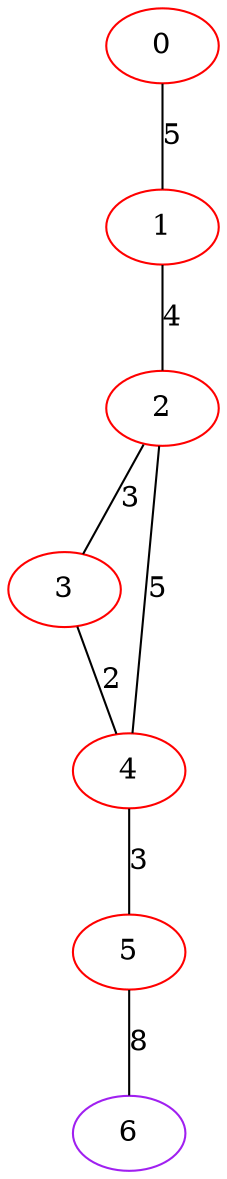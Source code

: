 graph "" {
0 [color=red, weight=1];
1 [color=red, weight=1];
2 [color=red, weight=1];
3 [color=red, weight=1];
4 [color=red, weight=1];
5 [color=red, weight=1];
6 [color=purple, weight=4];
0 -- 1  [key=0, label=5];
1 -- 2  [key=0, label=4];
2 -- 3  [key=0, label=3];
2 -- 4  [key=0, label=5];
3 -- 4  [key=0, label=2];
4 -- 5  [key=0, label=3];
5 -- 6  [key=0, label=8];
}
